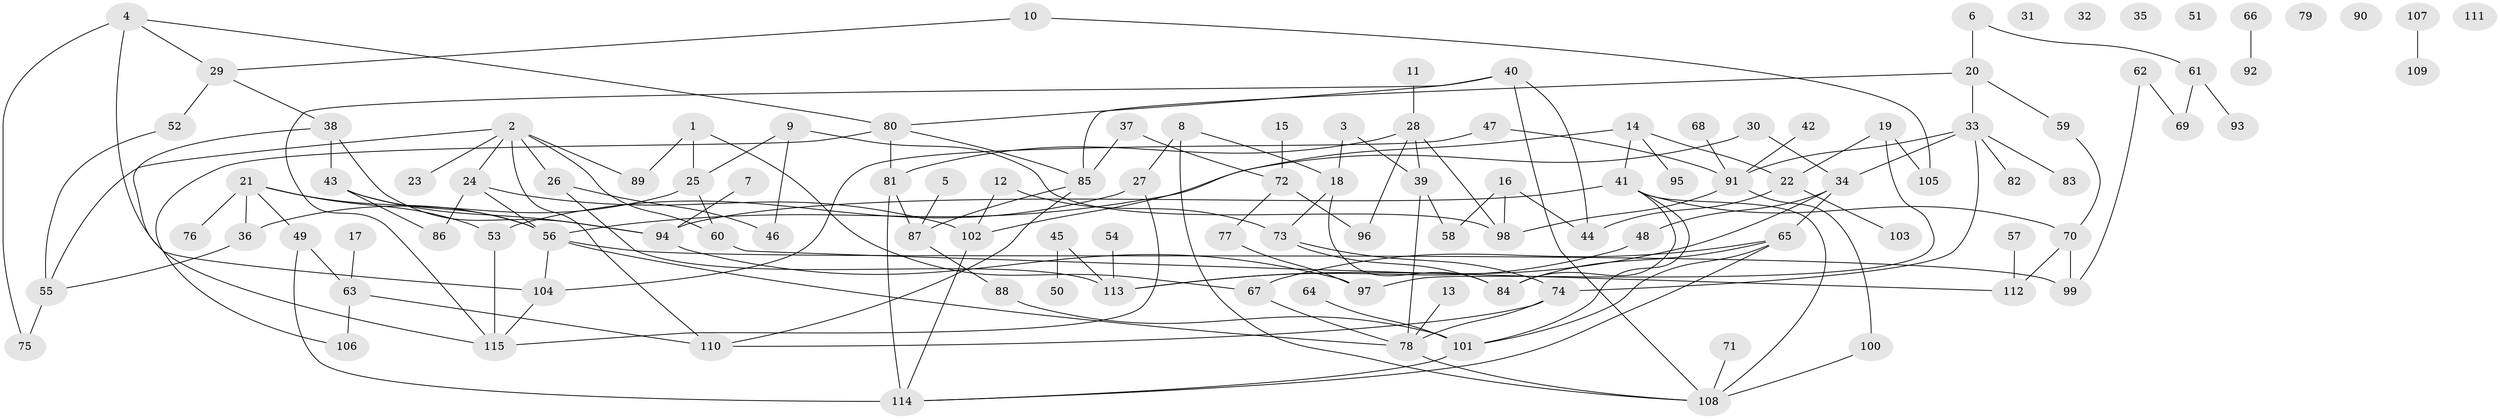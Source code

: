 // coarse degree distribution, {2: 0.15217391304347827, 1: 0.2391304347826087, 0: 0.1956521739130435, 3: 0.13043478260869565, 5: 0.06521739130434782, 8: 0.06521739130434782, 4: 0.08695652173913043, 6: 0.043478260869565216, 14: 0.021739130434782608}
// Generated by graph-tools (version 1.1) at 2025/44/03/04/25 21:44:00]
// undirected, 115 vertices, 161 edges
graph export_dot {
graph [start="1"]
  node [color=gray90,style=filled];
  1;
  2;
  3;
  4;
  5;
  6;
  7;
  8;
  9;
  10;
  11;
  12;
  13;
  14;
  15;
  16;
  17;
  18;
  19;
  20;
  21;
  22;
  23;
  24;
  25;
  26;
  27;
  28;
  29;
  30;
  31;
  32;
  33;
  34;
  35;
  36;
  37;
  38;
  39;
  40;
  41;
  42;
  43;
  44;
  45;
  46;
  47;
  48;
  49;
  50;
  51;
  52;
  53;
  54;
  55;
  56;
  57;
  58;
  59;
  60;
  61;
  62;
  63;
  64;
  65;
  66;
  67;
  68;
  69;
  70;
  71;
  72;
  73;
  74;
  75;
  76;
  77;
  78;
  79;
  80;
  81;
  82;
  83;
  84;
  85;
  86;
  87;
  88;
  89;
  90;
  91;
  92;
  93;
  94;
  95;
  96;
  97;
  98;
  99;
  100;
  101;
  102;
  103;
  104;
  105;
  106;
  107;
  108;
  109;
  110;
  111;
  112;
  113;
  114;
  115;
  1 -- 25;
  1 -- 67;
  1 -- 89;
  2 -- 23;
  2 -- 24;
  2 -- 26;
  2 -- 55;
  2 -- 60;
  2 -- 89;
  2 -- 110;
  3 -- 18;
  3 -- 39;
  4 -- 29;
  4 -- 75;
  4 -- 80;
  4 -- 104;
  5 -- 87;
  6 -- 20;
  6 -- 61;
  7 -- 94;
  8 -- 18;
  8 -- 27;
  8 -- 108;
  9 -- 25;
  9 -- 46;
  9 -- 98;
  10 -- 29;
  10 -- 105;
  11 -- 28;
  12 -- 73;
  12 -- 102;
  13 -- 78;
  14 -- 22;
  14 -- 41;
  14 -- 95;
  14 -- 102;
  15 -- 72;
  16 -- 44;
  16 -- 58;
  16 -- 98;
  17 -- 63;
  18 -- 73;
  18 -- 84;
  19 -- 22;
  19 -- 97;
  19 -- 105;
  20 -- 33;
  20 -- 59;
  20 -- 85;
  21 -- 36;
  21 -- 49;
  21 -- 53;
  21 -- 56;
  21 -- 76;
  22 -- 44;
  22 -- 103;
  24 -- 56;
  24 -- 86;
  24 -- 102;
  25 -- 36;
  25 -- 60;
  26 -- 46;
  26 -- 113;
  27 -- 53;
  27 -- 115;
  28 -- 39;
  28 -- 81;
  28 -- 96;
  28 -- 98;
  29 -- 38;
  29 -- 52;
  30 -- 34;
  30 -- 56;
  33 -- 34;
  33 -- 74;
  33 -- 82;
  33 -- 83;
  33 -- 91;
  34 -- 48;
  34 -- 65;
  34 -- 113;
  36 -- 55;
  37 -- 72;
  37 -- 85;
  38 -- 43;
  38 -- 94;
  38 -- 115;
  39 -- 58;
  39 -- 78;
  40 -- 44;
  40 -- 80;
  40 -- 108;
  40 -- 115;
  41 -- 70;
  41 -- 84;
  41 -- 94;
  41 -- 101;
  41 -- 108;
  42 -- 91;
  43 -- 56;
  43 -- 86;
  43 -- 94;
  45 -- 50;
  45 -- 113;
  47 -- 91;
  47 -- 104;
  48 -- 113;
  49 -- 63;
  49 -- 114;
  52 -- 55;
  53 -- 115;
  54 -- 113;
  55 -- 75;
  56 -- 78;
  56 -- 99;
  56 -- 104;
  57 -- 112;
  59 -- 70;
  60 -- 112;
  61 -- 69;
  61 -- 93;
  62 -- 69;
  62 -- 99;
  63 -- 106;
  63 -- 110;
  64 -- 101;
  65 -- 67;
  65 -- 84;
  65 -- 101;
  65 -- 114;
  66 -- 92;
  67 -- 78;
  68 -- 91;
  70 -- 99;
  70 -- 112;
  71 -- 108;
  72 -- 77;
  72 -- 96;
  73 -- 74;
  73 -- 84;
  74 -- 78;
  74 -- 110;
  77 -- 97;
  78 -- 108;
  80 -- 81;
  80 -- 85;
  80 -- 106;
  81 -- 87;
  81 -- 114;
  85 -- 87;
  85 -- 110;
  87 -- 88;
  88 -- 101;
  91 -- 98;
  91 -- 100;
  94 -- 97;
  100 -- 108;
  101 -- 114;
  102 -- 114;
  104 -- 115;
  107 -- 109;
}
